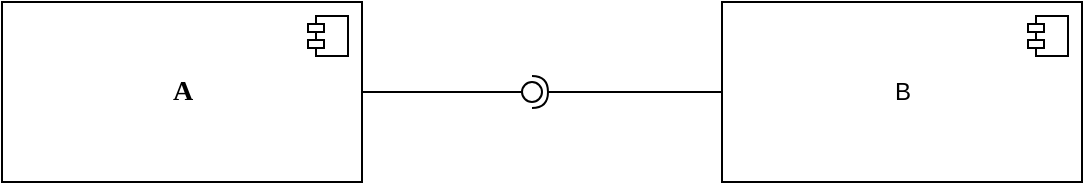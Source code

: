 <mxfile scale="10" border="0">
    <diagram id="aiyQXDXq4j1pHD2lKYrD" name="Page-1">
        <mxGraphModel dx="960" dy="387" grid="1" gridSize="10" guides="1" tooltips="1" connect="1" arrows="1" fold="1" page="1" pageScale="1" pageWidth="850" pageHeight="1100" math="0" shadow="0">
            <root>
                <mxCell id="0"/>
                <mxCell id="1" parent="0"/>
                <mxCell id="12" value="A" style="html=1;dropTarget=0;fontFamily=Garamond;fontSize=14;fontStyle=1;verticalAlign=middle;" parent="1" vertex="1">
                    <mxGeometry x="60" y="50" width="180" height="90" as="geometry"/>
                </mxCell>
                <mxCell id="13" value="" style="shape=module;jettyWidth=8;jettyHeight=4;fontFamily=Garamond;fontSize=14;fontStyle=1;verticalAlign=top;" parent="12" vertex="1">
                    <mxGeometry x="1" width="20" height="20" relative="1" as="geometry">
                        <mxPoint x="-27" y="7" as="offset"/>
                    </mxGeometry>
                </mxCell>
                <mxCell id="78" value="B" style="html=1;dropTarget=0;" vertex="1" parent="1">
                    <mxGeometry x="420" y="50" width="180" height="90" as="geometry"/>
                </mxCell>
                <mxCell id="79" value="" style="shape=module;jettyWidth=8;jettyHeight=4;" vertex="1" parent="78">
                    <mxGeometry x="1" width="20" height="20" relative="1" as="geometry">
                        <mxPoint x="-27" y="7" as="offset"/>
                    </mxGeometry>
                </mxCell>
                <mxCell id="80" value="" style="rounded=0;orthogonalLoop=1;jettySize=auto;html=1;endArrow=none;endFill=0;sketch=0;sourcePerimeterSpacing=0;targetPerimeterSpacing=0;exitX=1;exitY=0.5;exitDx=0;exitDy=0;" edge="1" target="82" parent="1" source="12">
                    <mxGeometry relative="1" as="geometry">
                        <mxPoint x="170" y="205" as="sourcePoint"/>
                    </mxGeometry>
                </mxCell>
                <mxCell id="81" value="" style="rounded=0;orthogonalLoop=1;jettySize=auto;html=1;endArrow=halfCircle;endFill=0;entryX=0.5;entryY=0.5;endSize=6;strokeWidth=1;sketch=0;exitX=0;exitY=0.5;exitDx=0;exitDy=0;" edge="1" target="82" parent="1" source="78">
                    <mxGeometry relative="1" as="geometry">
                        <mxPoint x="210" y="205" as="sourcePoint"/>
                    </mxGeometry>
                </mxCell>
                <mxCell id="82" value="" style="ellipse;whiteSpace=wrap;html=1;align=center;aspect=fixed;resizable=0;points=[];outlineConnect=0;sketch=0;" vertex="1" parent="1">
                    <mxGeometry x="320" y="90" width="10" height="10" as="geometry"/>
                </mxCell>
            </root>
        </mxGraphModel>
    </diagram>
</mxfile>
